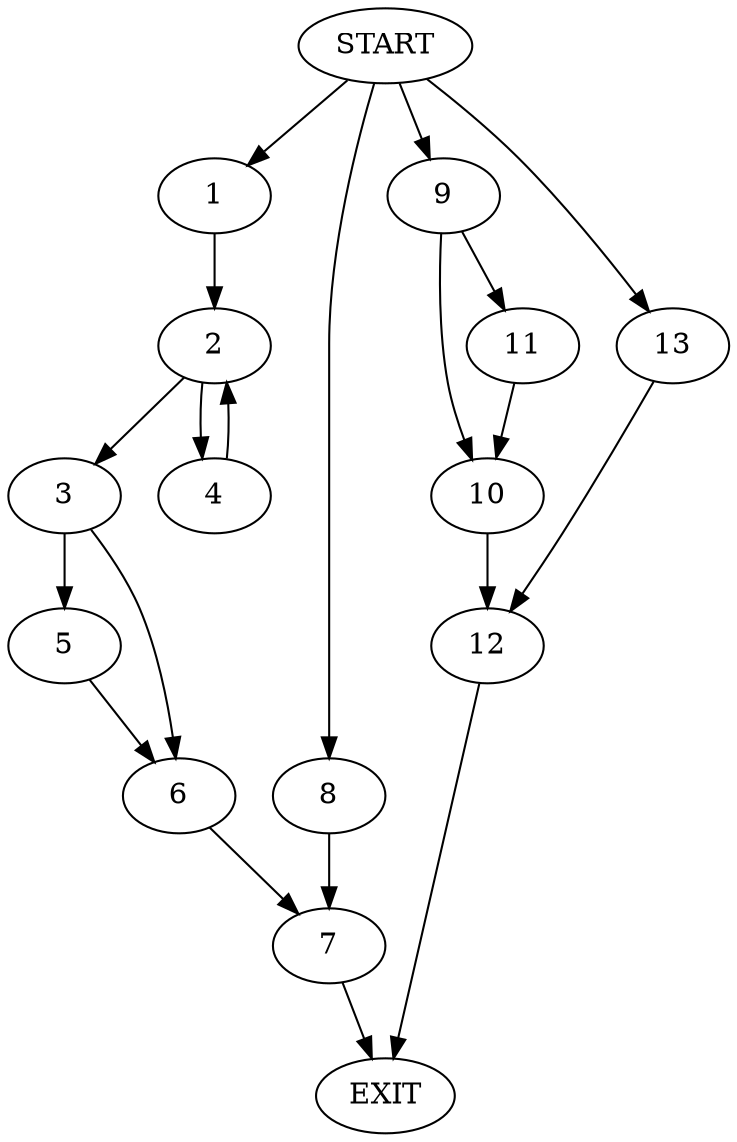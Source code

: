digraph {
0 [label="START"]
14 [label="EXIT"]
0 -> 1
1 -> 2
2 -> 3
2 -> 4
4 -> 2
3 -> 5
3 -> 6
5 -> 6
6 -> 7
7 -> 14
0 -> 8
8 -> 7
0 -> 9
9 -> 10
9 -> 11
11 -> 10
10 -> 12
12 -> 14
0 -> 13
13 -> 12
}
